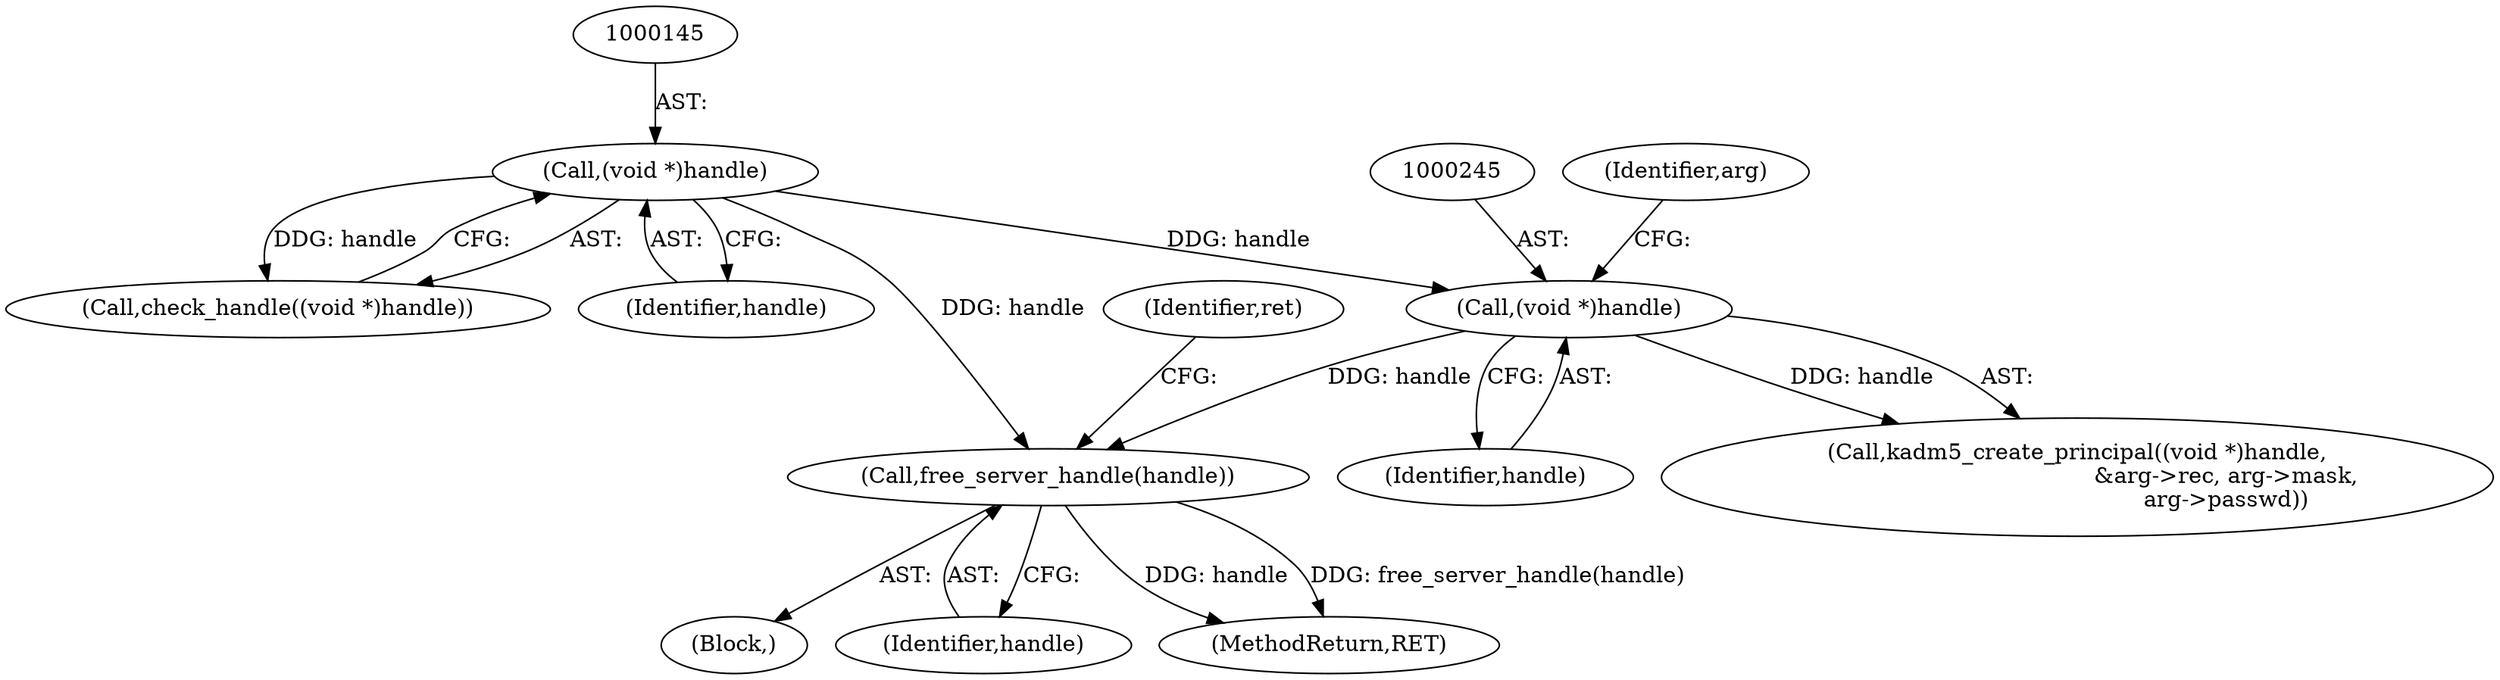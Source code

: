 digraph "0_krb5_83ed75feba32e46f736fcce0d96a0445f29b96c2_5@API" {
"1000303" [label="(Call,free_server_handle(handle))"];
"1000244" [label="(Call,(void *)handle)"];
"1000144" [label="(Call,(void *)handle)"];
"1000144" [label="(Call,(void *)handle)"];
"1000249" [label="(Identifier,arg)"];
"1000307" [label="(Identifier,ret)"];
"1000244" [label="(Call,(void *)handle)"];
"1000143" [label="(Call,check_handle((void *)handle))"];
"1000303" [label="(Call,free_server_handle(handle))"];
"1000103" [label="(Block,)"];
"1000304" [label="(Identifier,handle)"];
"1000146" [label="(Identifier,handle)"];
"1000308" [label="(MethodReturn,RET)"];
"1000243" [label="(Call,kadm5_create_principal((void *)handle,\n                                          &arg->rec, arg->mask,\n                                          arg->passwd))"];
"1000246" [label="(Identifier,handle)"];
"1000303" -> "1000103"  [label="AST: "];
"1000303" -> "1000304"  [label="CFG: "];
"1000304" -> "1000303"  [label="AST: "];
"1000307" -> "1000303"  [label="CFG: "];
"1000303" -> "1000308"  [label="DDG: free_server_handle(handle)"];
"1000303" -> "1000308"  [label="DDG: handle"];
"1000244" -> "1000303"  [label="DDG: handle"];
"1000144" -> "1000303"  [label="DDG: handle"];
"1000244" -> "1000243"  [label="AST: "];
"1000244" -> "1000246"  [label="CFG: "];
"1000245" -> "1000244"  [label="AST: "];
"1000246" -> "1000244"  [label="AST: "];
"1000249" -> "1000244"  [label="CFG: "];
"1000244" -> "1000243"  [label="DDG: handle"];
"1000144" -> "1000244"  [label="DDG: handle"];
"1000144" -> "1000143"  [label="AST: "];
"1000144" -> "1000146"  [label="CFG: "];
"1000145" -> "1000144"  [label="AST: "];
"1000146" -> "1000144"  [label="AST: "];
"1000143" -> "1000144"  [label="CFG: "];
"1000144" -> "1000143"  [label="DDG: handle"];
}
